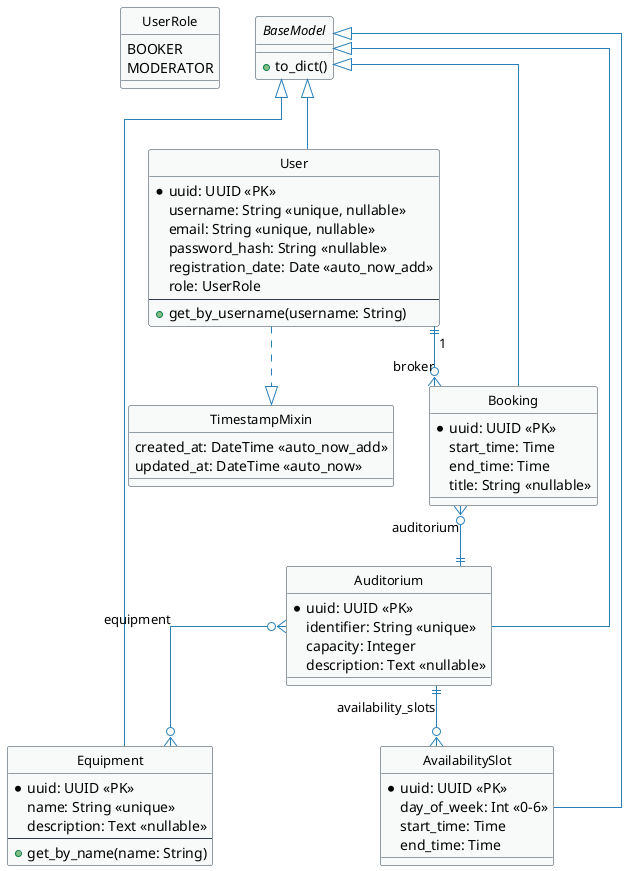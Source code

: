@startuml uml_classes
top to bottom direction

skinparam class {
    BackgroundColor #F8F9F9
    BorderColor #2C3E50
    ArrowColor #2980B9
    FontName "Segoe UI"
    FontSize 13
}
skinparam linetype ortho
hide circle

enum UserRole {
    BOOKER
    MODERATOR
}

abstract class BaseModel {
    +to_dict()
}

class TimestampMixin << (M,#D6EAF8) >> {
    created_at: DateTime <<auto_now_add>>
    updated_at: DateTime <<auto_now>>
}

class User << (U,#AED6F1) >> {
    *uuid: UUID <<PK>>
    username: String <<unique, nullable>>
    email: String <<unique, nullable>>
    password_hash: String <<nullable>>
    registration_date: Date <<auto_now_add>>
    role: UserRole
    --
    +get_by_username(username: String)
}

class Booking << (B,#ABEBC6) >> {
    *uuid: UUID <<PK>>
    start_time: Time
    end_time: Time
    title: String <<nullable>>
}

class Auditorium << (A,#FADBD8) >> {
    *uuid: UUID <<PK>>
    identifier: String <<unique>>
    capacity: Integer
    description: Text <<nullable>>
}

class Equipment << (E,#F9E79F) >> {
    *uuid: UUID <<PK>>
    name: String <<unique>>
    description: Text <<nullable>>
    --
    +get_by_name(name: String)
}

class AvailabilitySlot << (S,#D2B4DE) >> {
    *uuid: UUID <<PK>>
    day_of_week: Int <<0-6>>
    start_time: Time
    end_time: Time
}

BaseModel <|-- User
BaseModel <|-- Booking
BaseModel <|-- Auditorium
BaseModel <|-- Equipment
BaseModel <|-- AvailabilitySlot

User ..|> TimestampMixin

User "1" ||--o{ Booking : broker
Booking }o--|| Auditorium : auditorium
Auditorium ||--o{ AvailabilitySlot : availability_slots
Auditorium }o--o{ Equipment : equipment

@enduml
